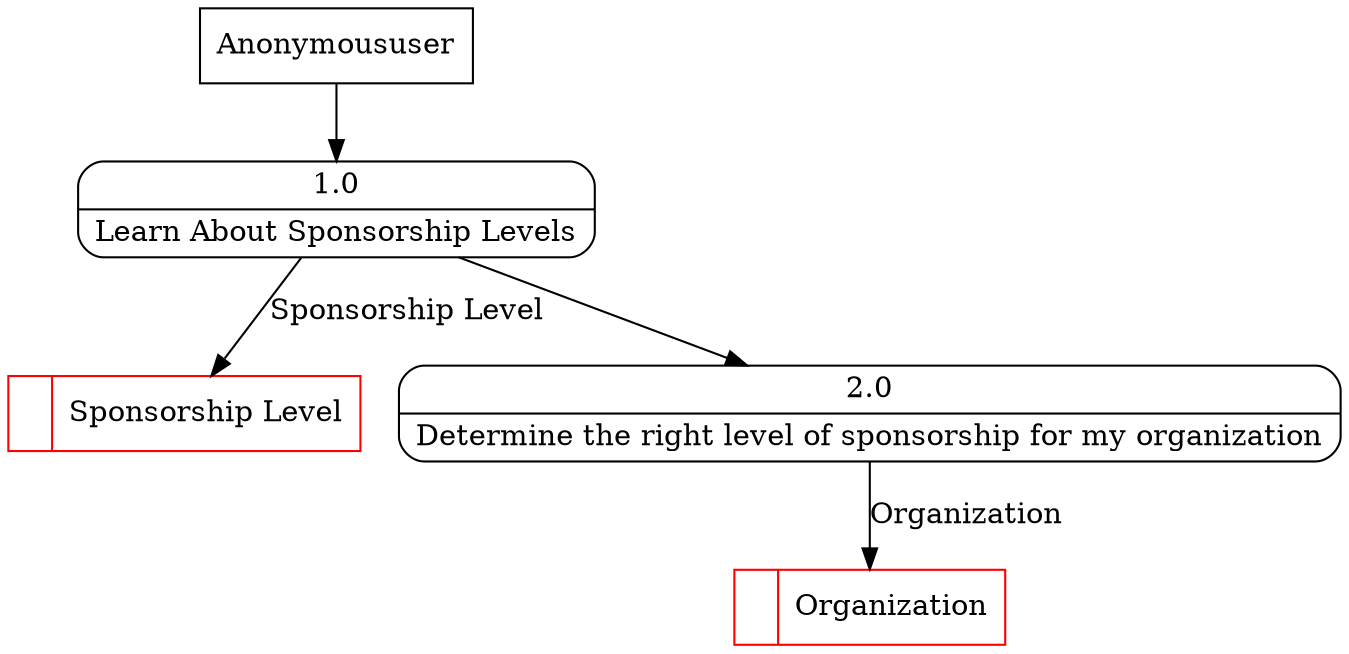 digraph dfd2{ 
node[shape=record]
200 [label="<f0>  |<f1> Sponsorship Level " color=red];
201 [label="Anonymoususer" shape=box];
202 [label="{<f0> 1.0|<f1> Learn About Sponsorship Levels }" shape=Mrecord];
2 [label="{<f0> 2.0|<f1> Determine the right level of sponsorship for my organization }" shape=Mrecord];
202 -> 2
1001 [label="<f0>  |<f1> Organization " color=red];
2 -> 1001 [label="Organization"]
201 -> 202
202 -> 200 [label="Sponsorship Level"]
}